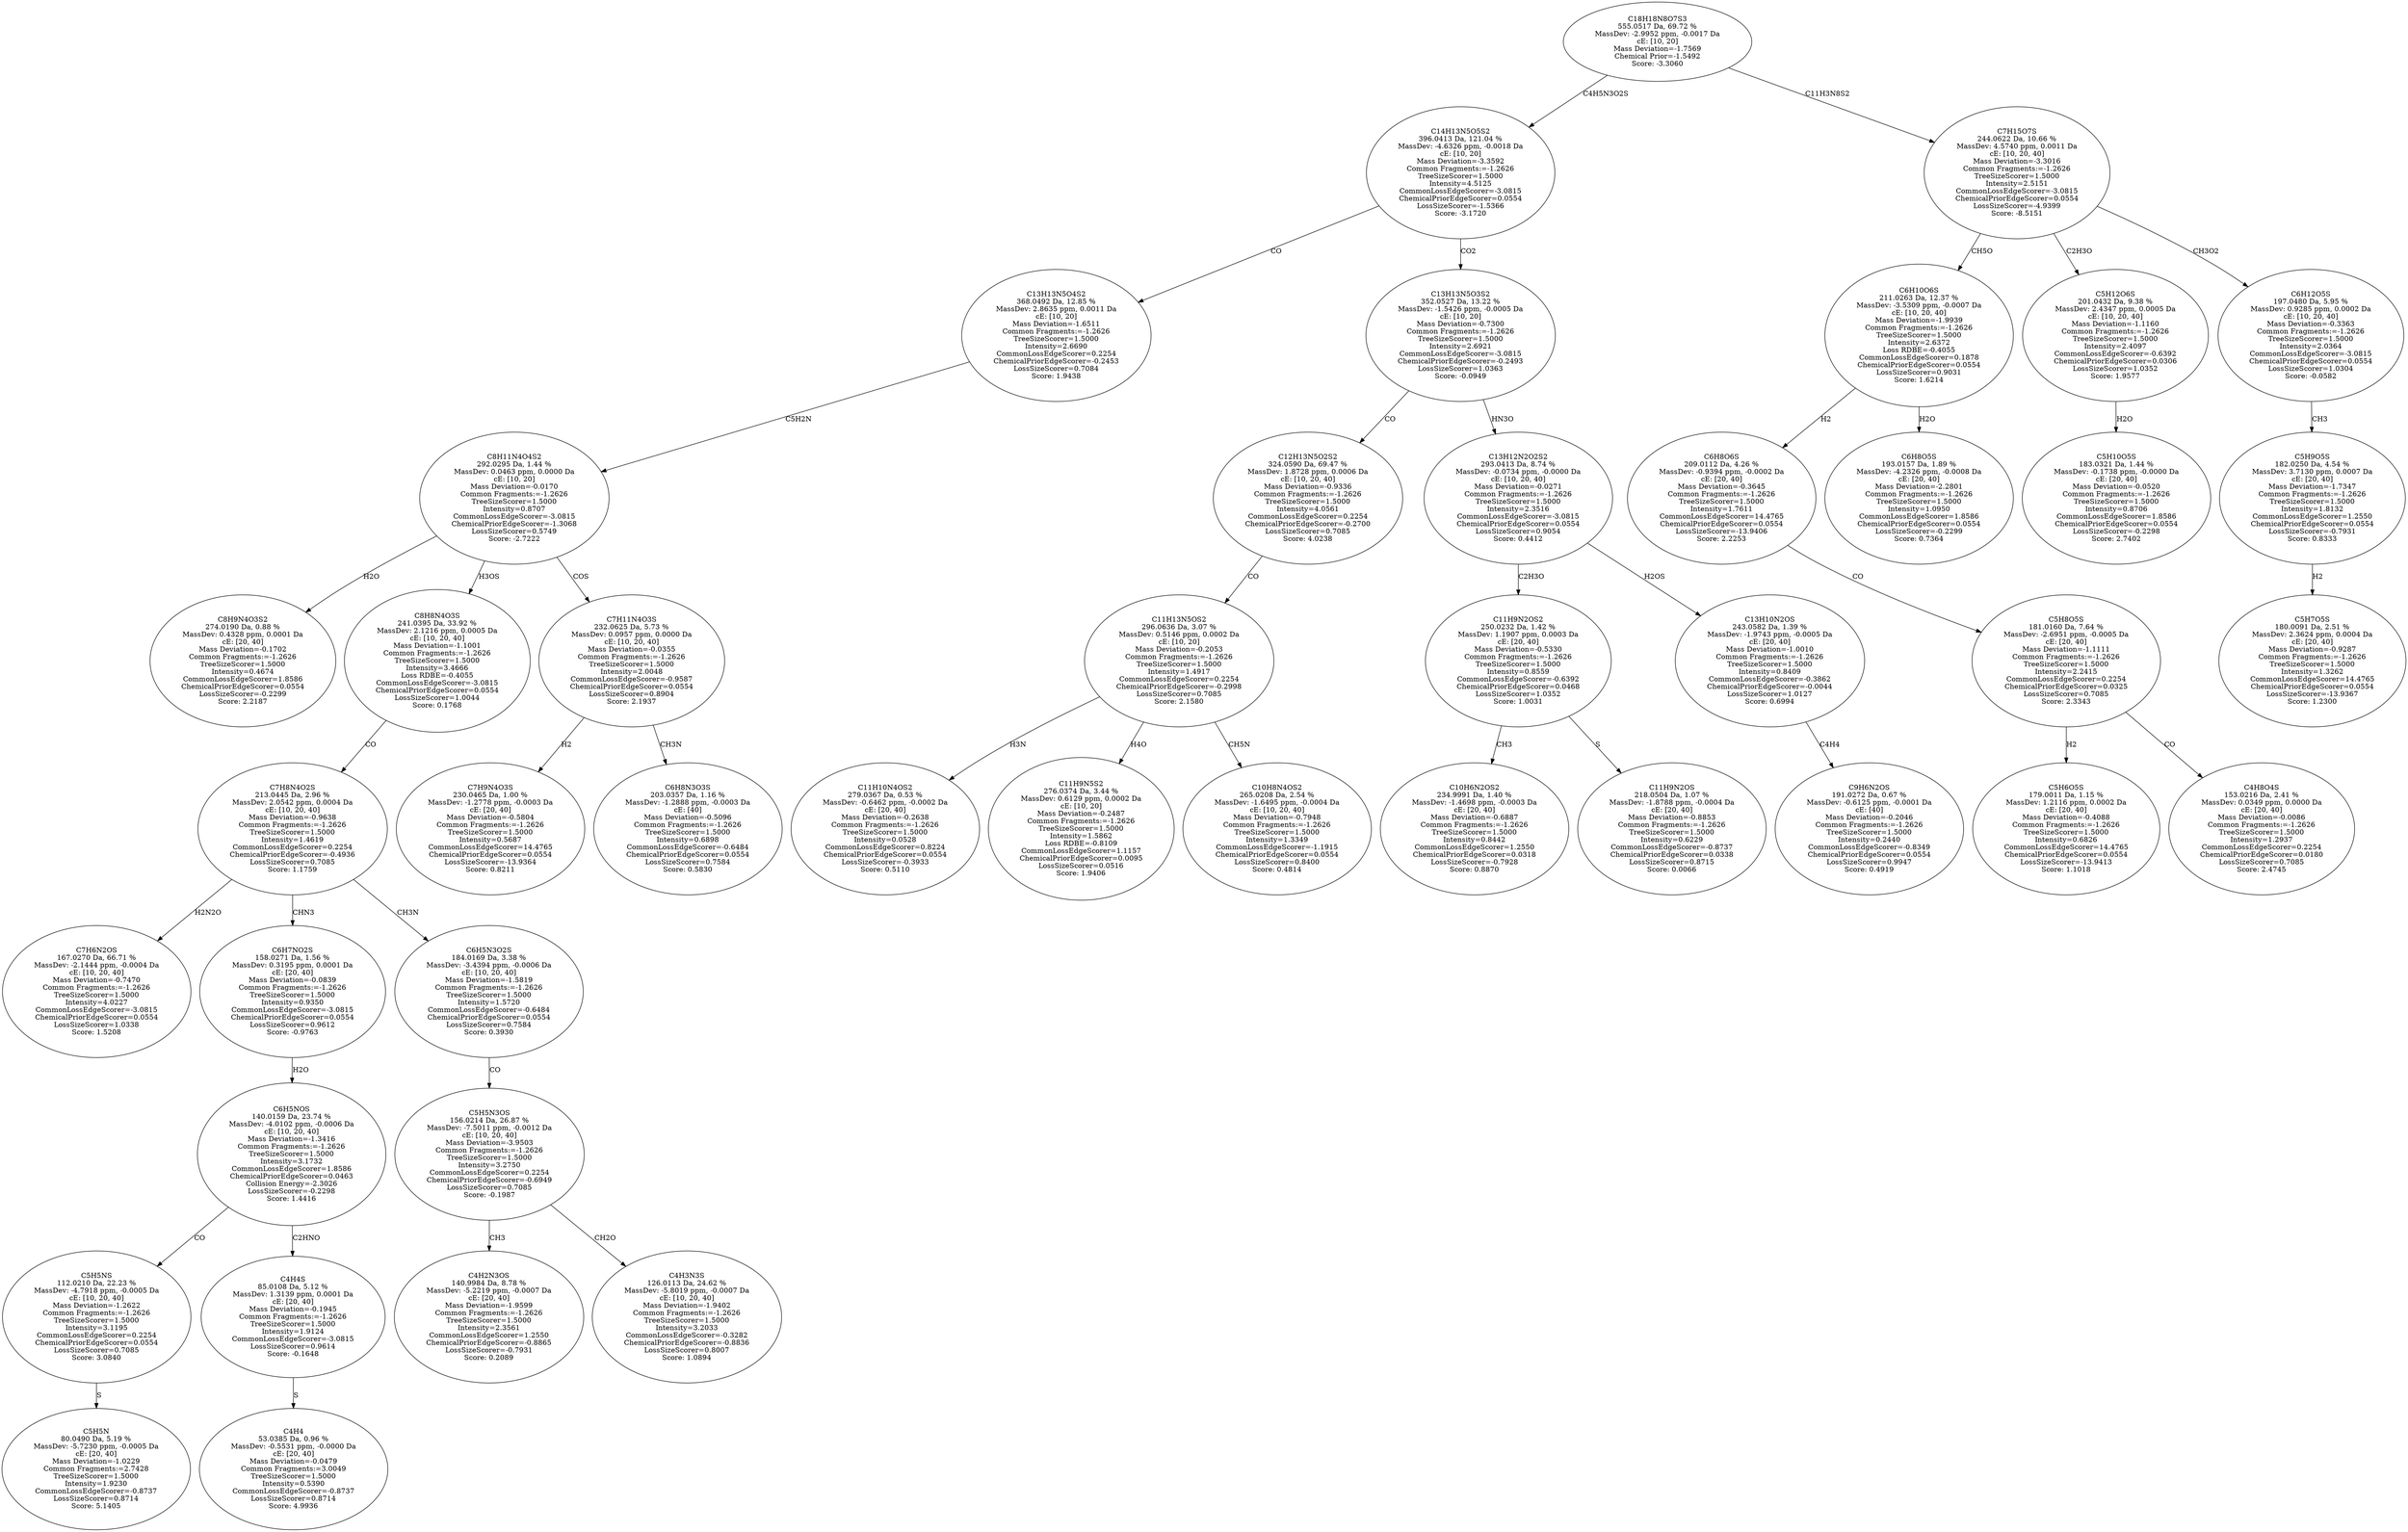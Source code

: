strict digraph {
v1 [label="C8H9N4O3S2\n274.0190 Da, 0.88 %\nMassDev: 0.4328 ppm, 0.0001 Da\ncE: [20, 40]\nMass Deviation=-0.1702\nCommon Fragments:=-1.2626\nTreeSizeScorer=1.5000\nIntensity=0.4674\nCommonLossEdgeScorer=1.8586\nChemicalPriorEdgeScorer=0.0554\nLossSizeScorer=-0.2299\nScore: 2.2187"];
v2 [label="C7H6N2OS\n167.0270 Da, 66.71 %\nMassDev: -2.1444 ppm, -0.0004 Da\ncE: [10, 20, 40]\nMass Deviation=-0.7470\nCommon Fragments:=-1.2626\nTreeSizeScorer=1.5000\nIntensity=4.0227\nCommonLossEdgeScorer=-3.0815\nChemicalPriorEdgeScorer=0.0554\nLossSizeScorer=1.0338\nScore: 1.5208"];
v3 [label="C5H5N\n80.0490 Da, 5.19 %\nMassDev: -5.7230 ppm, -0.0005 Da\ncE: [20, 40]\nMass Deviation=-1.0229\nCommon Fragments:=2.7428\nTreeSizeScorer=1.5000\nIntensity=1.9230\nCommonLossEdgeScorer=-0.8737\nLossSizeScorer=0.8714\nScore: 5.1405"];
v4 [label="C5H5NS\n112.0210 Da, 22.23 %\nMassDev: -4.7918 ppm, -0.0005 Da\ncE: [10, 20, 40]\nMass Deviation=-1.2622\nCommon Fragments:=-1.2626\nTreeSizeScorer=1.5000\nIntensity=3.1195\nCommonLossEdgeScorer=0.2254\nChemicalPriorEdgeScorer=0.0554\nLossSizeScorer=0.7085\nScore: 3.0840"];
v5 [label="C4H4\n53.0385 Da, 0.96 %\nMassDev: -0.5531 ppm, -0.0000 Da\ncE: [20, 40]\nMass Deviation=-0.0479\nCommon Fragments:=3.0049\nTreeSizeScorer=1.5000\nIntensity=0.5390\nCommonLossEdgeScorer=-0.8737\nLossSizeScorer=0.8714\nScore: 4.9936"];
v6 [label="C4H4S\n85.0108 Da, 5.12 %\nMassDev: 1.3139 ppm, 0.0001 Da\ncE: [20, 40]\nMass Deviation=-0.1945\nCommon Fragments:=-1.2626\nTreeSizeScorer=1.5000\nIntensity=1.9124\nCommonLossEdgeScorer=-3.0815\nLossSizeScorer=0.9614\nScore: -0.1648"];
v7 [label="C6H5NOS\n140.0159 Da, 23.74 %\nMassDev: -4.0102 ppm, -0.0006 Da\ncE: [10, 20, 40]\nMass Deviation=-1.3416\nCommon Fragments:=-1.2626\nTreeSizeScorer=1.5000\nIntensity=3.1732\nCommonLossEdgeScorer=1.8586\nChemicalPriorEdgeScorer=0.0463\nCollision Energy=-2.3026\nLossSizeScorer=-0.2298\nScore: 1.4416"];
v8 [label="C6H7NO2S\n158.0271 Da, 1.56 %\nMassDev: 0.3195 ppm, 0.0001 Da\ncE: [20, 40]\nMass Deviation=-0.0839\nCommon Fragments:=-1.2626\nTreeSizeScorer=1.5000\nIntensity=0.9350\nCommonLossEdgeScorer=-3.0815\nChemicalPriorEdgeScorer=0.0554\nLossSizeScorer=0.9612\nScore: -0.9763"];
v9 [label="C4H2N3OS\n140.9984 Da, 8.78 %\nMassDev: -5.2219 ppm, -0.0007 Da\ncE: [20, 40]\nMass Deviation=-1.9599\nCommon Fragments:=-1.2626\nTreeSizeScorer=1.5000\nIntensity=2.3561\nCommonLossEdgeScorer=1.2550\nChemicalPriorEdgeScorer=-0.8865\nLossSizeScorer=-0.7931\nScore: 0.2089"];
v10 [label="C4H3N3S\n126.0113 Da, 24.62 %\nMassDev: -5.8019 ppm, -0.0007 Da\ncE: [10, 20, 40]\nMass Deviation=-1.9402\nCommon Fragments:=-1.2626\nTreeSizeScorer=1.5000\nIntensity=3.2033\nCommonLossEdgeScorer=-0.3282\nChemicalPriorEdgeScorer=-0.8836\nLossSizeScorer=0.8007\nScore: 1.0894"];
v11 [label="C5H5N3OS\n156.0214 Da, 26.87 %\nMassDev: -7.5011 ppm, -0.0012 Da\ncE: [10, 20, 40]\nMass Deviation=-3.9503\nCommon Fragments:=-1.2626\nTreeSizeScorer=1.5000\nIntensity=3.2750\nCommonLossEdgeScorer=0.2254\nChemicalPriorEdgeScorer=-0.6949\nLossSizeScorer=0.7085\nScore: -0.1987"];
v12 [label="C6H5N3O2S\n184.0169 Da, 3.38 %\nMassDev: -3.4394 ppm, -0.0006 Da\ncE: [10, 20, 40]\nMass Deviation=-1.5819\nCommon Fragments:=-1.2626\nTreeSizeScorer=1.5000\nIntensity=1.5720\nCommonLossEdgeScorer=-0.6484\nChemicalPriorEdgeScorer=0.0554\nLossSizeScorer=0.7584\nScore: 0.3930"];
v13 [label="C7H8N4O2S\n213.0445 Da, 2.96 %\nMassDev: 2.0542 ppm, 0.0004 Da\ncE: [10, 20, 40]\nMass Deviation=-0.9638\nCommon Fragments:=-1.2626\nTreeSizeScorer=1.5000\nIntensity=1.4619\nCommonLossEdgeScorer=0.2254\nChemicalPriorEdgeScorer=-0.4936\nLossSizeScorer=0.7085\nScore: 1.1759"];
v14 [label="C8H8N4O3S\n241.0395 Da, 33.92 %\nMassDev: 2.1216 ppm, 0.0005 Da\ncE: [10, 20, 40]\nMass Deviation=-1.1001\nCommon Fragments:=-1.2626\nTreeSizeScorer=1.5000\nIntensity=3.4666\nLoss RDBE=-0.4055\nCommonLossEdgeScorer=-3.0815\nChemicalPriorEdgeScorer=0.0554\nLossSizeScorer=1.0044\nScore: 0.1768"];
v15 [label="C7H9N4O3S\n230.0465 Da, 1.00 %\nMassDev: -1.2778 ppm, -0.0003 Da\ncE: [20, 40]\nMass Deviation=-0.5804\nCommon Fragments:=-1.2626\nTreeSizeScorer=1.5000\nIntensity=0.5687\nCommonLossEdgeScorer=14.4765\nChemicalPriorEdgeScorer=0.0554\nLossSizeScorer=-13.9364\nScore: 0.8211"];
v16 [label="C6H8N3O3S\n203.0357 Da, 1.16 %\nMassDev: -1.2888 ppm, -0.0003 Da\ncE: [40]\nMass Deviation=-0.5096\nCommon Fragments:=-1.2626\nTreeSizeScorer=1.5000\nIntensity=0.6898\nCommonLossEdgeScorer=-0.6484\nChemicalPriorEdgeScorer=0.0554\nLossSizeScorer=0.7584\nScore: 0.5830"];
v17 [label="C7H11N4O3S\n232.0625 Da, 5.73 %\nMassDev: 0.0957 ppm, 0.0000 Da\ncE: [10, 20, 40]\nMass Deviation=-0.0355\nCommon Fragments:=-1.2626\nTreeSizeScorer=1.5000\nIntensity=2.0048\nCommonLossEdgeScorer=-0.9587\nChemicalPriorEdgeScorer=0.0554\nLossSizeScorer=0.8904\nScore: 2.1937"];
v18 [label="C8H11N4O4S2\n292.0295 Da, 1.44 %\nMassDev: 0.0463 ppm, 0.0000 Da\ncE: [10, 20]\nMass Deviation=-0.0170\nCommon Fragments:=-1.2626\nTreeSizeScorer=1.5000\nIntensity=0.8707\nCommonLossEdgeScorer=-3.0815\nChemicalPriorEdgeScorer=-1.3068\nLossSizeScorer=0.5749\nScore: -2.7222"];
v19 [label="C13H13N5O4S2\n368.0492 Da, 12.85 %\nMassDev: 2.8635 ppm, 0.0011 Da\ncE: [10, 20]\nMass Deviation=-1.6511\nCommon Fragments:=-1.2626\nTreeSizeScorer=1.5000\nIntensity=2.6690\nCommonLossEdgeScorer=0.2254\nChemicalPriorEdgeScorer=-0.2453\nLossSizeScorer=0.7084\nScore: 1.9438"];
v20 [label="C11H10N4OS2\n279.0367 Da, 0.53 %\nMassDev: -0.6462 ppm, -0.0002 Da\ncE: [20, 40]\nMass Deviation=-0.2638\nCommon Fragments:=-1.2626\nTreeSizeScorer=1.5000\nIntensity=0.0528\nCommonLossEdgeScorer=0.8224\nChemicalPriorEdgeScorer=0.0554\nLossSizeScorer=-0.3933\nScore: 0.5110"];
v21 [label="C11H9N5S2\n276.0374 Da, 3.44 %\nMassDev: 0.6129 ppm, 0.0002 Da\ncE: [10, 20]\nMass Deviation=-0.2487\nCommon Fragments:=-1.2626\nTreeSizeScorer=1.5000\nIntensity=1.5862\nLoss RDBE=-0.8109\nCommonLossEdgeScorer=1.1157\nChemicalPriorEdgeScorer=0.0095\nLossSizeScorer=0.0516\nScore: 1.9406"];
v22 [label="C10H8N4OS2\n265.0208 Da, 2.54 %\nMassDev: -1.6495 ppm, -0.0004 Da\ncE: [10, 20, 40]\nMass Deviation=-0.7948\nCommon Fragments:=-1.2626\nTreeSizeScorer=1.5000\nIntensity=1.3349\nCommonLossEdgeScorer=-1.1915\nChemicalPriorEdgeScorer=0.0554\nLossSizeScorer=0.8400\nScore: 0.4814"];
v23 [label="C11H13N5OS2\n296.0636 Da, 3.07 %\nMassDev: 0.5146 ppm, 0.0002 Da\ncE: [10, 20]\nMass Deviation=-0.2053\nCommon Fragments:=-1.2626\nTreeSizeScorer=1.5000\nIntensity=1.4917\nCommonLossEdgeScorer=0.2254\nChemicalPriorEdgeScorer=-0.2998\nLossSizeScorer=0.7085\nScore: 2.1580"];
v24 [label="C12H13N5O2S2\n324.0590 Da, 69.47 %\nMassDev: 1.8728 ppm, 0.0006 Da\ncE: [10, 20, 40]\nMass Deviation=-0.9336\nCommon Fragments:=-1.2626\nTreeSizeScorer=1.5000\nIntensity=4.0561\nCommonLossEdgeScorer=0.2254\nChemicalPriorEdgeScorer=-0.2700\nLossSizeScorer=0.7085\nScore: 4.0238"];
v25 [label="C10H6N2OS2\n234.9991 Da, 1.40 %\nMassDev: -1.4698 ppm, -0.0003 Da\ncE: [20, 40]\nMass Deviation=-0.6887\nCommon Fragments:=-1.2626\nTreeSizeScorer=1.5000\nIntensity=0.8442\nCommonLossEdgeScorer=1.2550\nChemicalPriorEdgeScorer=0.0318\nLossSizeScorer=-0.7928\nScore: 0.8870"];
v26 [label="C11H9N2OS\n218.0504 Da, 1.07 %\nMassDev: -1.8788 ppm, -0.0004 Da\ncE: [20, 40]\nMass Deviation=-0.8853\nCommon Fragments:=-1.2626\nTreeSizeScorer=1.5000\nIntensity=0.6229\nCommonLossEdgeScorer=-0.8737\nChemicalPriorEdgeScorer=0.0338\nLossSizeScorer=0.8715\nScore: 0.0066"];
v27 [label="C11H9N2OS2\n250.0232 Da, 1.42 %\nMassDev: 1.1907 ppm, 0.0003 Da\ncE: [20, 40]\nMass Deviation=-0.5330\nCommon Fragments:=-1.2626\nTreeSizeScorer=1.5000\nIntensity=0.8559\nCommonLossEdgeScorer=-0.6392\nChemicalPriorEdgeScorer=0.0468\nLossSizeScorer=1.0352\nScore: 1.0031"];
v28 [label="C9H6N2OS\n191.0272 Da, 0.67 %\nMassDev: -0.6125 ppm, -0.0001 Da\ncE: [40]\nMass Deviation=-0.2046\nCommon Fragments:=-1.2626\nTreeSizeScorer=1.5000\nIntensity=0.2440\nCommonLossEdgeScorer=-0.8349\nChemicalPriorEdgeScorer=0.0554\nLossSizeScorer=0.9947\nScore: 0.4919"];
v29 [label="C13H10N2OS\n243.0582 Da, 1.39 %\nMassDev: -1.9743 ppm, -0.0005 Da\ncE: [20, 40]\nMass Deviation=-1.0010\nCommon Fragments:=-1.2626\nTreeSizeScorer=1.5000\nIntensity=0.8409\nCommonLossEdgeScorer=-0.3862\nChemicalPriorEdgeScorer=-0.0044\nLossSizeScorer=1.0127\nScore: 0.6994"];
v30 [label="C13H12N2O2S2\n293.0413 Da, 8.74 %\nMassDev: -0.0734 ppm, -0.0000 Da\ncE: [10, 20, 40]\nMass Deviation=-0.0271\nCommon Fragments:=-1.2626\nTreeSizeScorer=1.5000\nIntensity=2.3516\nCommonLossEdgeScorer=-3.0815\nChemicalPriorEdgeScorer=0.0554\nLossSizeScorer=0.9054\nScore: 0.4412"];
v31 [label="C13H13N5O3S2\n352.0527 Da, 13.22 %\nMassDev: -1.5426 ppm, -0.0005 Da\ncE: [10, 20]\nMass Deviation=-0.7300\nCommon Fragments:=-1.2626\nTreeSizeScorer=1.5000\nIntensity=2.6921\nCommonLossEdgeScorer=-3.0815\nChemicalPriorEdgeScorer=-0.2493\nLossSizeScorer=1.0363\nScore: -0.0949"];
v32 [label="C14H13N5O5S2\n396.0413 Da, 121.04 %\nMassDev: -4.6326 ppm, -0.0018 Da\ncE: [10, 20]\nMass Deviation=-3.3592\nCommon Fragments:=-1.2626\nTreeSizeScorer=1.5000\nIntensity=4.5125\nCommonLossEdgeScorer=-3.0815\nChemicalPriorEdgeScorer=0.0554\nLossSizeScorer=-1.5366\nScore: -3.1720"];
v33 [label="C5H6O5S\n179.0011 Da, 1.15 %\nMassDev: 1.2116 ppm, 0.0002 Da\ncE: [20, 40]\nMass Deviation=-0.4088\nCommon Fragments:=-1.2626\nTreeSizeScorer=1.5000\nIntensity=0.6826\nCommonLossEdgeScorer=14.4765\nChemicalPriorEdgeScorer=0.0554\nLossSizeScorer=-13.9413\nScore: 1.1018"];
v34 [label="C4H8O4S\n153.0216 Da, 2.41 %\nMassDev: 0.0349 ppm, 0.0000 Da\ncE: [20, 40]\nMass Deviation=-0.0086\nCommon Fragments:=-1.2626\nTreeSizeScorer=1.5000\nIntensity=1.2937\nCommonLossEdgeScorer=0.2254\nChemicalPriorEdgeScorer=0.0180\nLossSizeScorer=0.7085\nScore: 2.4745"];
v35 [label="C5H8O5S\n181.0160 Da, 7.64 %\nMassDev: -2.6951 ppm, -0.0005 Da\ncE: [20, 40]\nMass Deviation=-1.1111\nCommon Fragments:=-1.2626\nTreeSizeScorer=1.5000\nIntensity=2.2415\nCommonLossEdgeScorer=0.2254\nChemicalPriorEdgeScorer=0.0325\nLossSizeScorer=0.7085\nScore: 2.3343"];
v36 [label="C6H8O6S\n209.0112 Da, 4.26 %\nMassDev: -0.9394 ppm, -0.0002 Da\ncE: [20, 40]\nMass Deviation=-0.3645\nCommon Fragments:=-1.2626\nTreeSizeScorer=1.5000\nIntensity=1.7611\nCommonLossEdgeScorer=14.4765\nChemicalPriorEdgeScorer=0.0554\nLossSizeScorer=-13.9406\nScore: 2.2253"];
v37 [label="C6H8O5S\n193.0157 Da, 1.89 %\nMassDev: -4.2326 ppm, -0.0008 Da\ncE: [20, 40]\nMass Deviation=-2.2801\nCommon Fragments:=-1.2626\nTreeSizeScorer=1.5000\nIntensity=1.0950\nCommonLossEdgeScorer=1.8586\nChemicalPriorEdgeScorer=0.0554\nLossSizeScorer=-0.2299\nScore: 0.7364"];
v38 [label="C6H10O6S\n211.0263 Da, 12.37 %\nMassDev: -3.5309 ppm, -0.0007 Da\ncE: [10, 20, 40]\nMass Deviation=-1.9939\nCommon Fragments:=-1.2626\nTreeSizeScorer=1.5000\nIntensity=2.6372\nLoss RDBE=-0.4055\nCommonLossEdgeScorer=0.1878\nChemicalPriorEdgeScorer=0.0554\nLossSizeScorer=0.9031\nScore: 1.6214"];
v39 [label="C5H10O5S\n183.0321 Da, 1.44 %\nMassDev: -0.1738 ppm, -0.0000 Da\ncE: [20, 40]\nMass Deviation=-0.0520\nCommon Fragments:=-1.2626\nTreeSizeScorer=1.5000\nIntensity=0.8706\nCommonLossEdgeScorer=1.8586\nChemicalPriorEdgeScorer=0.0554\nLossSizeScorer=-0.2298\nScore: 2.7402"];
v40 [label="C5H12O6S\n201.0432 Da, 9.38 %\nMassDev: 2.4347 ppm, 0.0005 Da\ncE: [10, 20, 40]\nMass Deviation=-1.1160\nCommon Fragments:=-1.2626\nTreeSizeScorer=1.5000\nIntensity=2.4097\nCommonLossEdgeScorer=-0.6392\nChemicalPriorEdgeScorer=0.0306\nLossSizeScorer=1.0352\nScore: 1.9577"];
v41 [label="C5H7O5S\n180.0091 Da, 2.51 %\nMassDev: 2.3624 ppm, 0.0004 Da\ncE: [20, 40]\nMass Deviation=-0.9287\nCommon Fragments:=-1.2626\nTreeSizeScorer=1.5000\nIntensity=1.3262\nCommonLossEdgeScorer=14.4765\nChemicalPriorEdgeScorer=0.0554\nLossSizeScorer=-13.9367\nScore: 1.2300"];
v42 [label="C5H9O5S\n182.0250 Da, 4.54 %\nMassDev: 3.7130 ppm, 0.0007 Da\ncE: [20, 40]\nMass Deviation=-1.7347\nCommon Fragments:=-1.2626\nTreeSizeScorer=1.5000\nIntensity=1.8132\nCommonLossEdgeScorer=1.2550\nChemicalPriorEdgeScorer=0.0554\nLossSizeScorer=-0.7931\nScore: 0.8333"];
v43 [label="C6H12O5S\n197.0480 Da, 5.95 %\nMassDev: 0.9285 ppm, 0.0002 Da\ncE: [10, 20, 40]\nMass Deviation=-0.3363\nCommon Fragments:=-1.2626\nTreeSizeScorer=1.5000\nIntensity=2.0364\nCommonLossEdgeScorer=-3.0815\nChemicalPriorEdgeScorer=0.0554\nLossSizeScorer=1.0304\nScore: -0.0582"];
v44 [label="C7H15O7S\n244.0622 Da, 10.66 %\nMassDev: 4.5740 ppm, 0.0011 Da\ncE: [10, 20, 40]\nMass Deviation=-3.3016\nCommon Fragments:=-1.2626\nTreeSizeScorer=1.5000\nIntensity=2.5151\nCommonLossEdgeScorer=-3.0815\nChemicalPriorEdgeScorer=0.0554\nLossSizeScorer=-4.9399\nScore: -8.5151"];
v45 [label="C18H18N8O7S3\n555.0517 Da, 69.72 %\nMassDev: -2.9952 ppm, -0.0017 Da\ncE: [10, 20]\nMass Deviation=-1.7569\nChemical Prior=-1.5492\nScore: -3.3060"];
v18 -> v1 [label="H2O"];
v13 -> v2 [label="H2N2O"];
v4 -> v3 [label="S"];
v7 -> v4 [label="CO"];
v6 -> v5 [label="S"];
v7 -> v6 [label="C2HNO"];
v8 -> v7 [label="H2O"];
v13 -> v8 [label="CHN3"];
v11 -> v9 [label="CH3"];
v11 -> v10 [label="CH2O"];
v12 -> v11 [label="CO"];
v13 -> v12 [label="CH3N"];
v14 -> v13 [label="CO"];
v18 -> v14 [label="H3OS"];
v17 -> v15 [label="H2"];
v17 -> v16 [label="CH3N"];
v18 -> v17 [label="COS"];
v19 -> v18 [label="C5H2N"];
v32 -> v19 [label="CO"];
v23 -> v20 [label="H3N"];
v23 -> v21 [label="H4O"];
v23 -> v22 [label="CH5N"];
v24 -> v23 [label="CO"];
v31 -> v24 [label="CO"];
v27 -> v25 [label="CH3"];
v27 -> v26 [label="S"];
v30 -> v27 [label="C2H3O"];
v29 -> v28 [label="C4H4"];
v30 -> v29 [label="H2OS"];
v31 -> v30 [label="HN3O"];
v32 -> v31 [label="CO2"];
v45 -> v32 [label="C4H5N3O2S"];
v35 -> v33 [label="H2"];
v35 -> v34 [label="CO"];
v36 -> v35 [label="CO"];
v38 -> v36 [label="H2"];
v38 -> v37 [label="H2O"];
v44 -> v38 [label="CH5O"];
v40 -> v39 [label="H2O"];
v44 -> v40 [label="C2H3O"];
v42 -> v41 [label="H2"];
v43 -> v42 [label="CH3"];
v44 -> v43 [label="CH3O2"];
v45 -> v44 [label="C11H3N8S2"];
}
